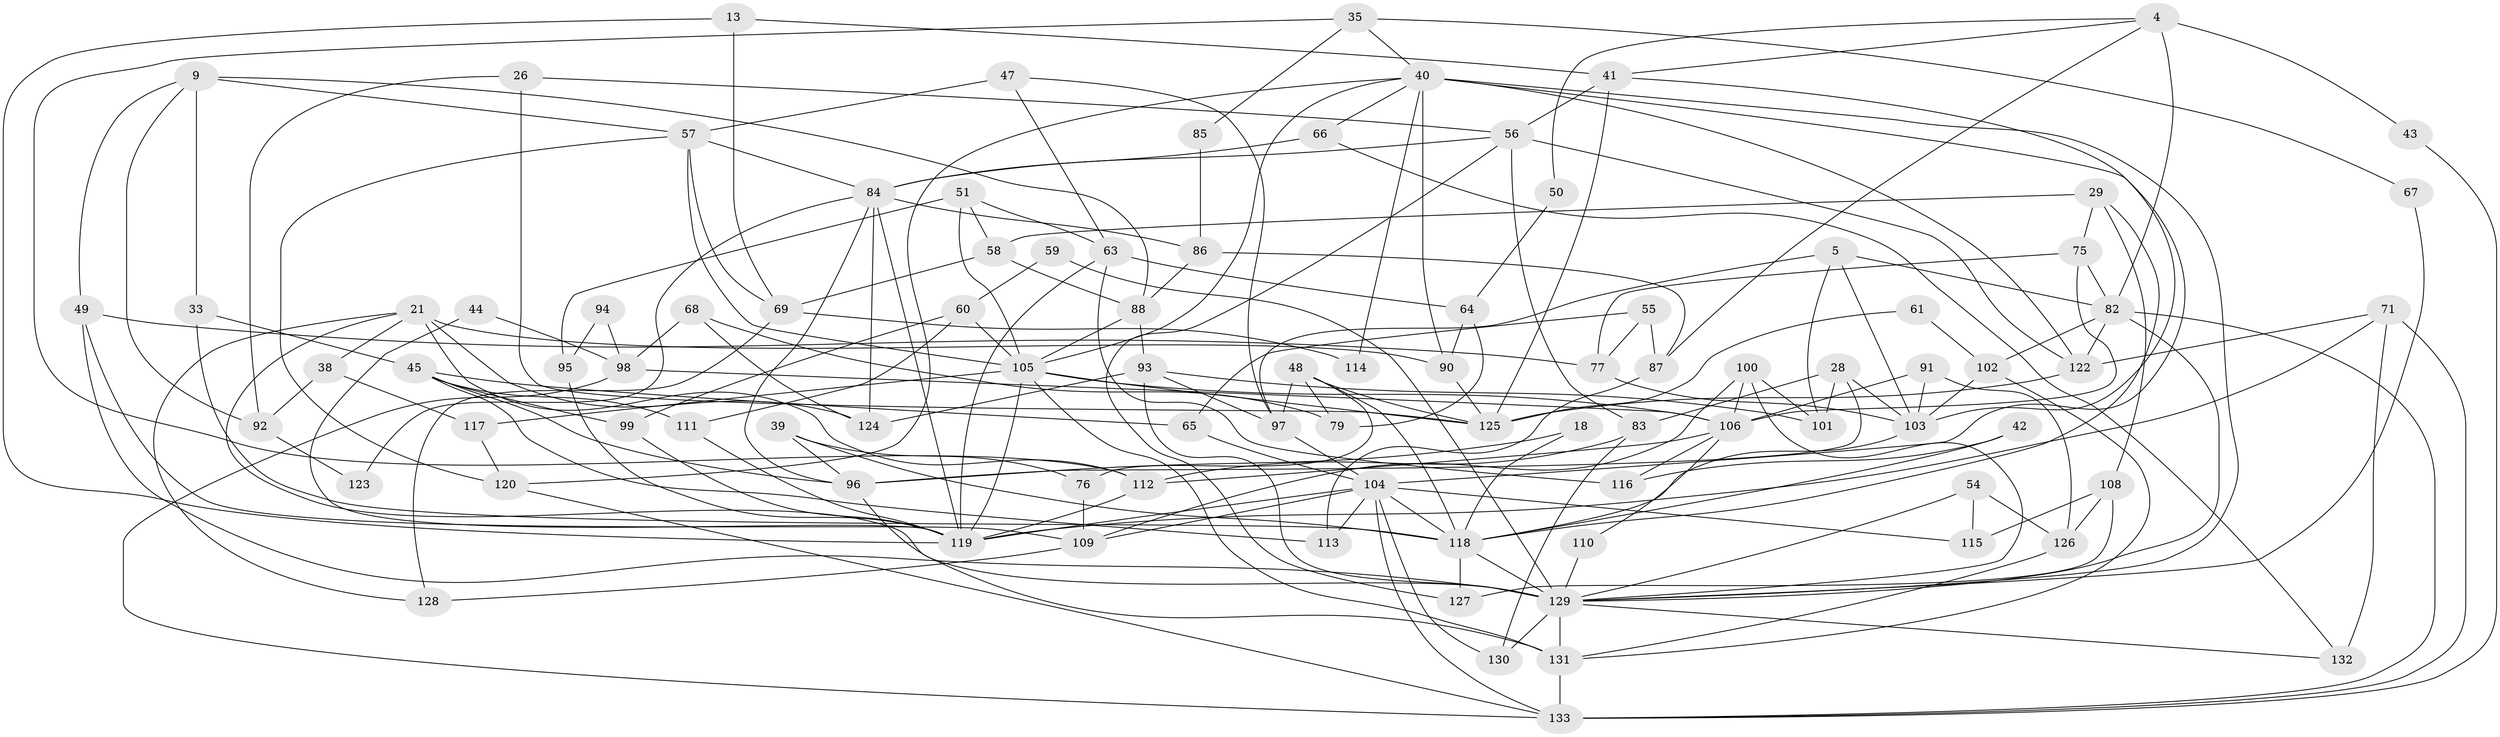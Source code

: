 // original degree distribution, {7: 0.05263157894736842, 4: 0.2857142857142857, 5: 0.17293233082706766, 3: 0.2857142857142857, 2: 0.11278195488721804, 6: 0.09022556390977443}
// Generated by graph-tools (version 1.1) at 2025/53/03/04/25 21:53:41]
// undirected, 93 vertices, 203 edges
graph export_dot {
graph [start="1"]
  node [color=gray90,style=filled];
  4;
  5;
  9;
  13;
  18;
  21;
  26;
  28;
  29;
  33;
  35;
  38 [super="+25"];
  39;
  40 [super="+17+36"];
  41;
  42;
  43;
  44;
  45;
  47;
  48;
  49;
  50;
  51;
  54;
  55;
  56 [super="+34"];
  57;
  58;
  59;
  60;
  61;
  63;
  64;
  65;
  66;
  67;
  68;
  69;
  71;
  75;
  76 [super="+12"];
  77;
  79;
  82 [super="+74+27"];
  83;
  84 [super="+81+31"];
  85;
  86;
  87;
  88;
  90;
  91;
  92;
  93 [super="+52"];
  94;
  95;
  96 [super="+24"];
  97;
  98;
  99;
  100;
  101;
  102;
  103 [super="+22+72"];
  104 [super="+70"];
  105 [super="+46+73"];
  106 [super="+14"];
  108;
  109;
  110;
  111;
  112 [super="+37"];
  113;
  114;
  115;
  116;
  117;
  118 [super="+1"];
  119 [super="+53+107+62"];
  120;
  122;
  123;
  124 [super="+15"];
  125 [super="+6+30"];
  126;
  127;
  128;
  129 [super="+80+121+78+89"];
  130;
  131 [super="+19+32"];
  132;
  133;
  4 -- 41;
  4 -- 87;
  4 -- 43;
  4 -- 50;
  4 -- 82;
  5 -- 82;
  5 -- 97;
  5 -- 101;
  5 -- 103;
  9 -- 57;
  9 -- 49;
  9 -- 33;
  9 -- 88;
  9 -- 92;
  13 -- 69;
  13 -- 119;
  13 -- 41;
  18 -- 118;
  18 -- 96;
  21 -- 90;
  21 -- 38;
  21 -- 124 [weight=2];
  21 -- 128;
  21 -- 112;
  21 -- 129;
  26 -- 56;
  26 -- 125;
  26 -- 92;
  28 -- 103;
  28 -- 101;
  28 -- 83;
  28 -- 96;
  29 -- 108;
  29 -- 75;
  29 -- 58;
  29 -- 118;
  33 -- 45;
  33 -- 118;
  35 -- 112;
  35 -- 67;
  35 -- 85;
  35 -- 40;
  38 -- 117;
  38 -- 92;
  39 -- 96;
  39 -- 76;
  39 -- 118;
  40 -- 122;
  40 -- 114;
  40 -- 129 [weight=2];
  40 -- 66;
  40 -- 105;
  40 -- 90;
  40 -- 104 [weight=2];
  40 -- 120;
  41 -- 56 [weight=2];
  41 -- 103;
  41 -- 125;
  42 -- 116;
  42 -- 118;
  43 -- 133;
  44 -- 98;
  44 -- 119;
  45 -- 65;
  45 -- 99;
  45 -- 111;
  45 -- 113;
  45 -- 96;
  47 -- 63;
  47 -- 97;
  47 -- 57;
  48 -- 118;
  48 -- 76;
  48 -- 79;
  48 -- 97;
  48 -- 125;
  49 -- 109;
  49 -- 77;
  49 -- 129;
  50 -- 64;
  51 -- 63;
  51 -- 58;
  51 -- 95;
  51 -- 105;
  54 -- 126;
  54 -- 115;
  54 -- 129;
  55 -- 87;
  55 -- 77;
  55 -- 65;
  56 -- 83;
  56 -- 84;
  56 -- 122;
  56 -- 127;
  57 -- 69;
  57 -- 84 [weight=2];
  57 -- 120;
  57 -- 105;
  58 -- 69;
  58 -- 88;
  59 -- 60;
  59 -- 129;
  60 -- 99;
  60 -- 111;
  60 -- 105;
  61 -- 102;
  61 -- 125;
  63 -- 119;
  63 -- 64;
  63 -- 116;
  64 -- 79;
  64 -- 90;
  65 -- 104;
  66 -- 132;
  66 -- 84;
  67 -- 129;
  68 -- 98;
  68 -- 124;
  68 -- 79;
  69 -- 114;
  69 -- 128;
  71 -- 132;
  71 -- 133;
  71 -- 122;
  71 -- 119;
  75 -- 106;
  75 -- 77;
  75 -- 82;
  76 -- 109;
  77 -- 103 [weight=2];
  82 -- 133;
  82 -- 122;
  82 -- 102 [weight=2];
  82 -- 129 [weight=2];
  83 -- 130;
  83 -- 112;
  84 -- 86;
  84 -- 124;
  84 -- 119 [weight=3];
  84 -- 96;
  84 -- 123;
  85 -- 86;
  86 -- 88;
  86 -- 87;
  87 -- 113;
  88 -- 93;
  88 -- 105;
  90 -- 125 [weight=3];
  91 -- 106;
  91 -- 126;
  91 -- 103;
  92 -- 123;
  93 -- 101;
  93 -- 124 [weight=2];
  93 -- 97;
  93 -- 129 [weight=4];
  94 -- 95;
  94 -- 98;
  95 -- 119;
  96 -- 131 [weight=2];
  97 -- 104;
  98 -- 133;
  98 -- 106;
  99 -- 119;
  100 -- 101;
  100 -- 109;
  100 -- 106;
  100 -- 129;
  102 -- 103;
  102 -- 131;
  103 -- 118;
  104 -- 119 [weight=2];
  104 -- 113;
  104 -- 118;
  104 -- 130;
  104 -- 133;
  104 -- 109;
  104 -- 115;
  105 -- 117;
  105 -- 106 [weight=2];
  105 -- 119 [weight=2];
  105 -- 131;
  105 -- 125;
  106 -- 110;
  106 -- 116;
  106 -- 112;
  108 -- 126;
  108 -- 127;
  108 -- 115;
  109 -- 128;
  110 -- 129 [weight=2];
  111 -- 119;
  112 -- 119;
  117 -- 120;
  118 -- 127;
  118 -- 129 [weight=2];
  120 -- 133;
  122 -- 125;
  126 -- 131;
  129 -- 131;
  129 -- 132;
  129 -- 130;
  131 -- 133;
}
